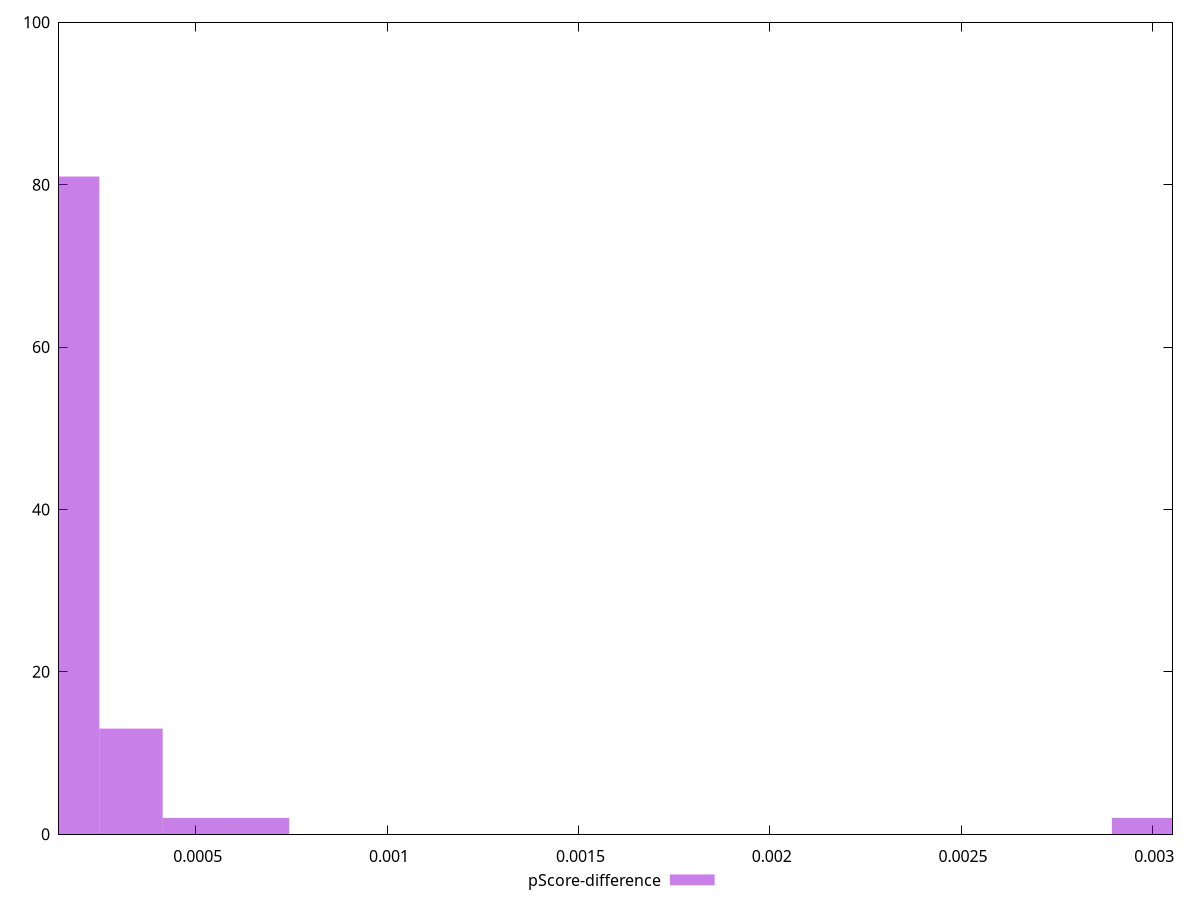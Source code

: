 reset

$pScoreDifference <<EOF
0.0029768123255348913 2
0.00033075692505943235 13
0.00016537846252971618 81
0.0006615138501188647 2
0.0004961353875891485 2
EOF

set key outside below
set boxwidth 0.00016537846252971618
set xrange [0.0001424855432657357:0.003052623642493091]
set yrange [0:100]
set trange [0:100]
set style fill transparent solid 0.5 noborder
set terminal svg size 640, 490 enhanced background rgb 'white'
set output "report_00026_2021-02-22T21:38:55.199Z/largest-contentful-paint/samples/pages/pScore-difference/histogram.svg"

plot $pScoreDifference title "pScore-difference" with boxes

reset
